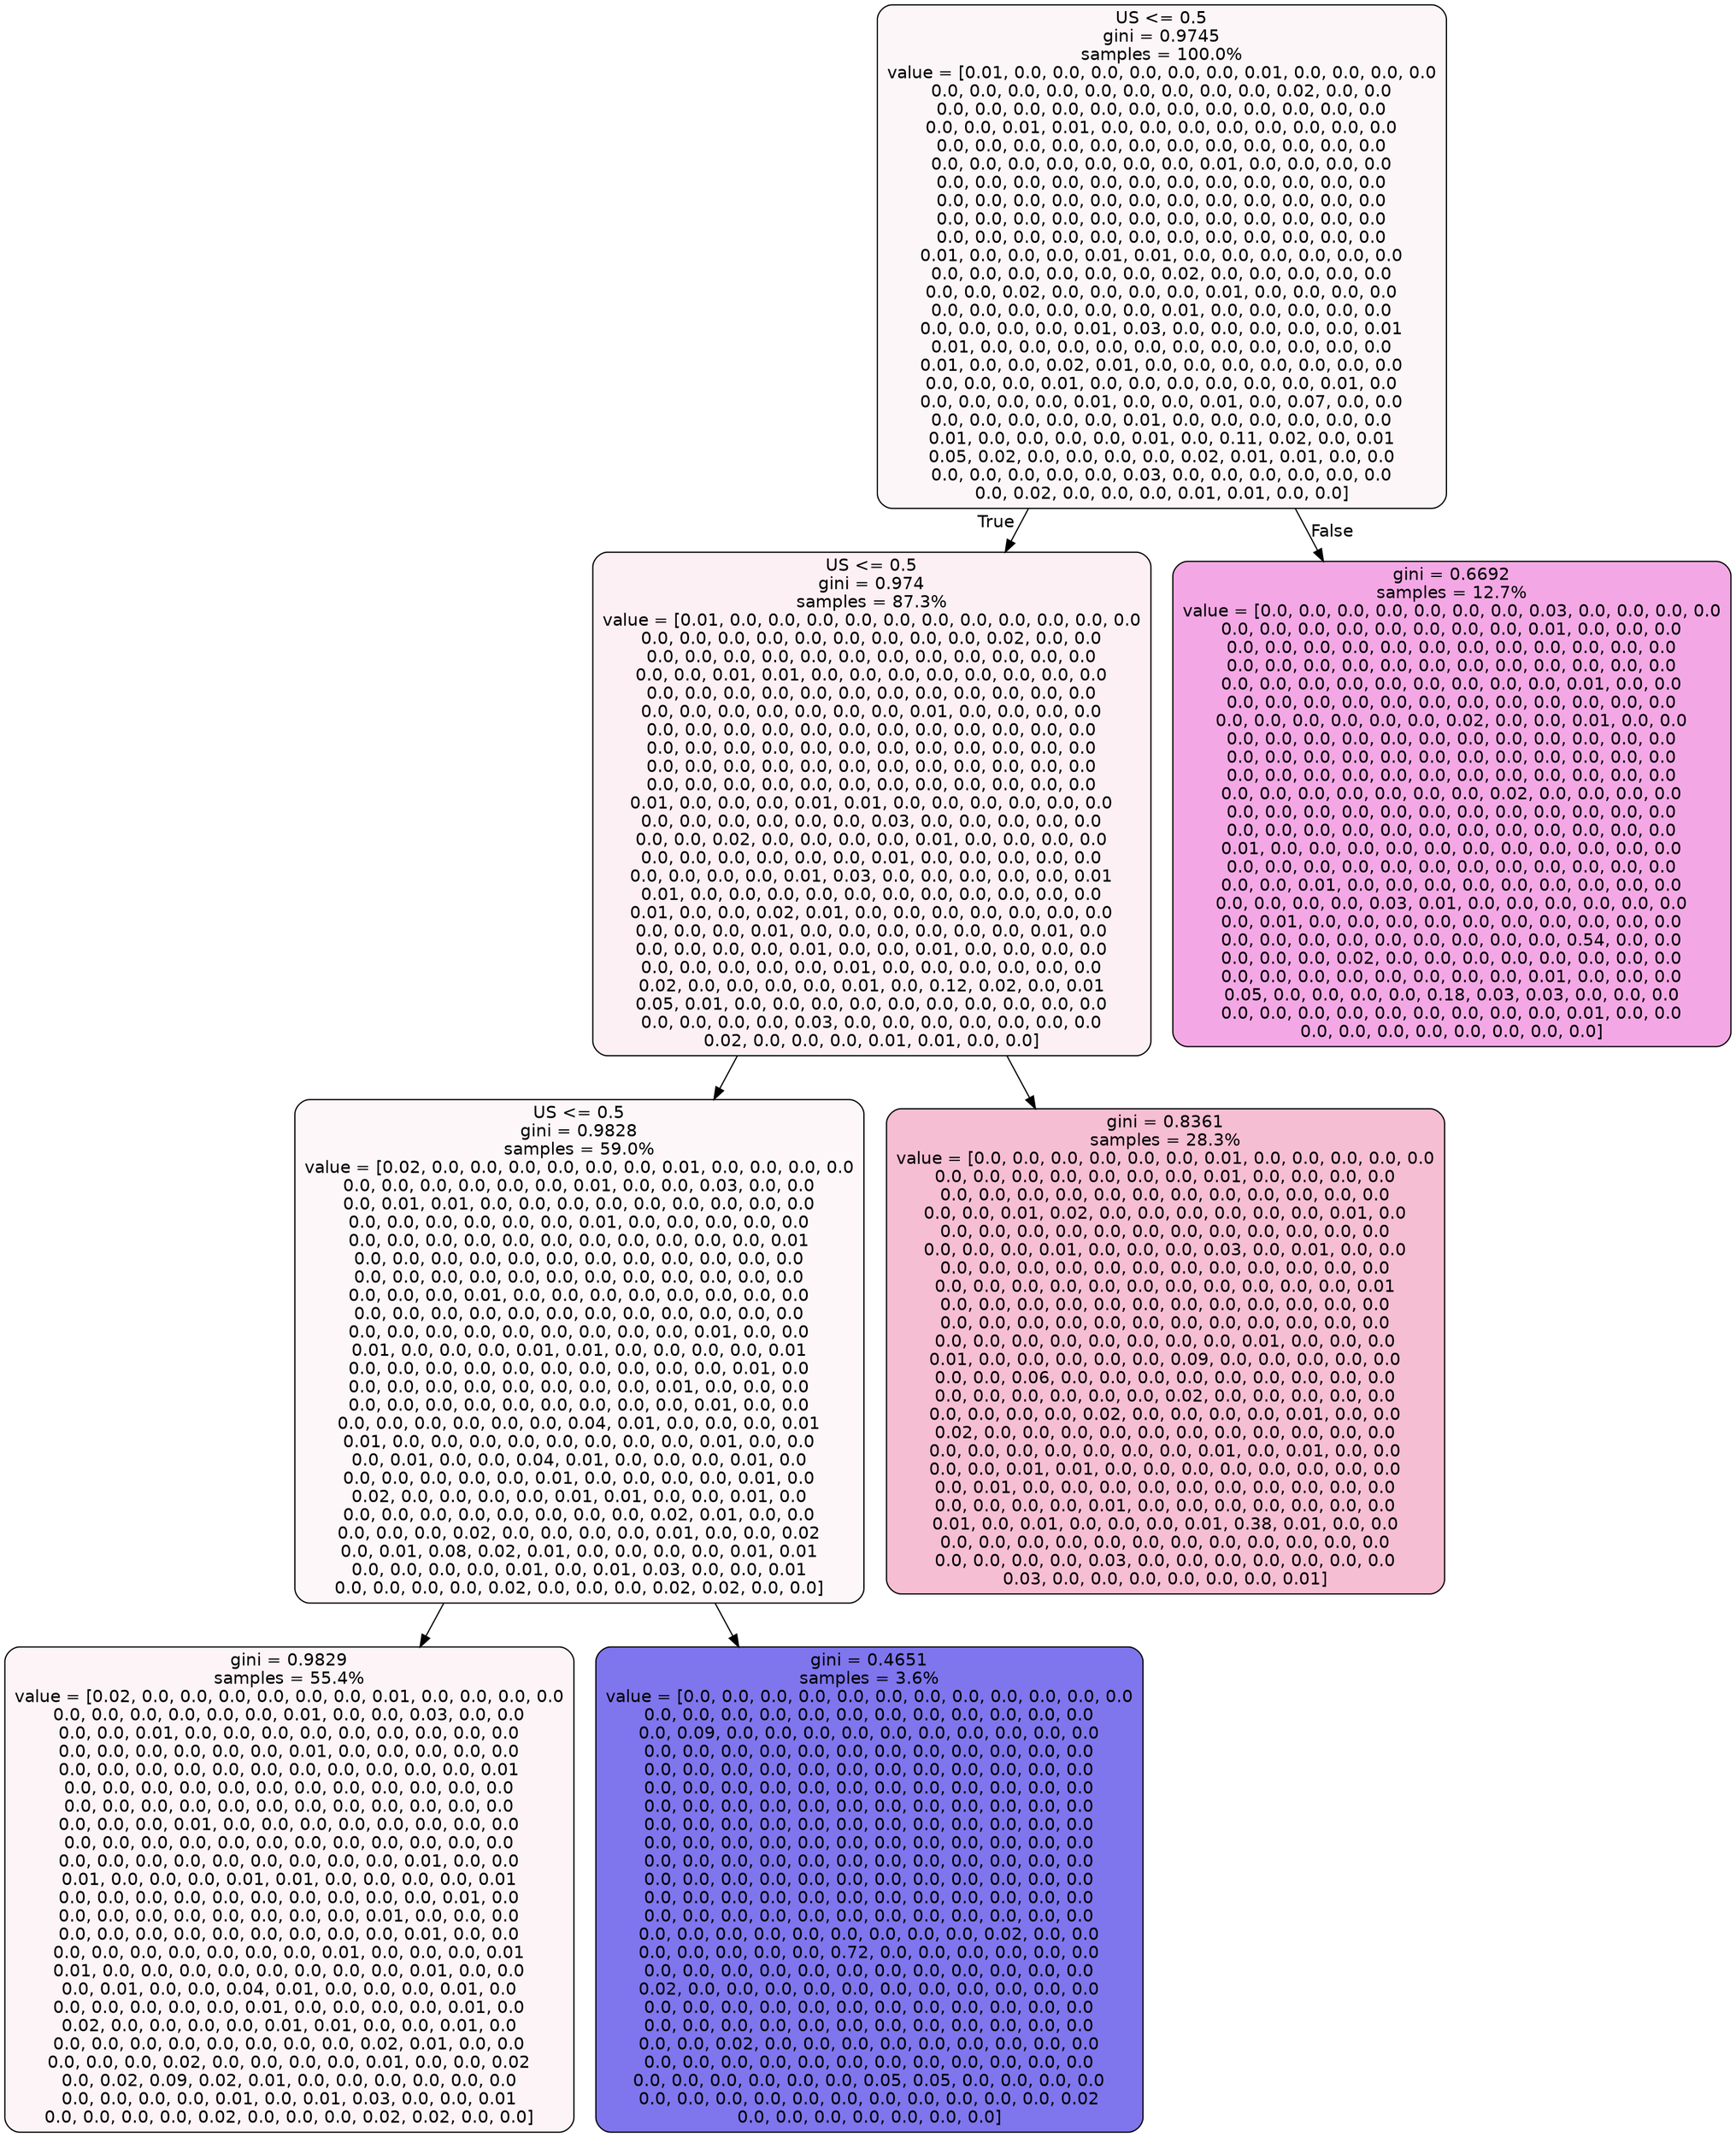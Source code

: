 digraph Tree {
node [shape=box, style="filled, rounded", color="black", fontname=helvetica] ;
edge [fontname=helvetica] ;
0 [label="US <= 0.5\ngini = 0.9745\nsamples = 100.0%\nvalue = [0.01, 0.0, 0.0, 0.0, 0.0, 0.0, 0.0, 0.01, 0.0, 0.0, 0.0, 0.0\n0.0, 0.0, 0.0, 0.0, 0.0, 0.0, 0.0, 0.0, 0.0, 0.02, 0.0, 0.0\n0.0, 0.0, 0.0, 0.0, 0.0, 0.0, 0.0, 0.0, 0.0, 0.0, 0.0, 0.0\n0.0, 0.0, 0.01, 0.01, 0.0, 0.0, 0.0, 0.0, 0.0, 0.0, 0.0, 0.0\n0.0, 0.0, 0.0, 0.0, 0.0, 0.0, 0.0, 0.0, 0.0, 0.0, 0.0, 0.0\n0.0, 0.0, 0.0, 0.0, 0.0, 0.0, 0.0, 0.01, 0.0, 0.0, 0.0, 0.0\n0.0, 0.0, 0.0, 0.0, 0.0, 0.0, 0.0, 0.0, 0.0, 0.0, 0.0, 0.0\n0.0, 0.0, 0.0, 0.0, 0.0, 0.0, 0.0, 0.0, 0.0, 0.0, 0.0, 0.0\n0.0, 0.0, 0.0, 0.0, 0.0, 0.0, 0.0, 0.0, 0.0, 0.0, 0.0, 0.0\n0.0, 0.0, 0.0, 0.0, 0.0, 0.0, 0.0, 0.0, 0.0, 0.0, 0.0, 0.0\n0.01, 0.0, 0.0, 0.0, 0.01, 0.01, 0.0, 0.0, 0.0, 0.0, 0.0, 0.0\n0.0, 0.0, 0.0, 0.0, 0.0, 0.0, 0.02, 0.0, 0.0, 0.0, 0.0, 0.0\n0.0, 0.0, 0.02, 0.0, 0.0, 0.0, 0.0, 0.01, 0.0, 0.0, 0.0, 0.0\n0.0, 0.0, 0.0, 0.0, 0.0, 0.0, 0.01, 0.0, 0.0, 0.0, 0.0, 0.0\n0.0, 0.0, 0.0, 0.0, 0.01, 0.03, 0.0, 0.0, 0.0, 0.0, 0.0, 0.01\n0.01, 0.0, 0.0, 0.0, 0.0, 0.0, 0.0, 0.0, 0.0, 0.0, 0.0, 0.0\n0.01, 0.0, 0.0, 0.02, 0.01, 0.0, 0.0, 0.0, 0.0, 0.0, 0.0, 0.0\n0.0, 0.0, 0.0, 0.01, 0.0, 0.0, 0.0, 0.0, 0.0, 0.0, 0.01, 0.0\n0.0, 0.0, 0.0, 0.0, 0.01, 0.0, 0.0, 0.01, 0.0, 0.07, 0.0, 0.0\n0.0, 0.0, 0.0, 0.0, 0.0, 0.01, 0.0, 0.0, 0.0, 0.0, 0.0, 0.0\n0.01, 0.0, 0.0, 0.0, 0.0, 0.01, 0.0, 0.11, 0.02, 0.0, 0.01\n0.05, 0.02, 0.0, 0.0, 0.0, 0.0, 0.02, 0.01, 0.01, 0.0, 0.0\n0.0, 0.0, 0.0, 0.0, 0.0, 0.03, 0.0, 0.0, 0.0, 0.0, 0.0, 0.0\n0.0, 0.02, 0.0, 0.0, 0.0, 0.01, 0.01, 0.0, 0.0]", fillcolor="#e539750b"] ;
1 [label="US <= 0.5\ngini = 0.974\nsamples = 87.3%\nvalue = [0.01, 0.0, 0.0, 0.0, 0.0, 0.0, 0.0, 0.0, 0.0, 0.0, 0.0, 0.0\n0.0, 0.0, 0.0, 0.0, 0.0, 0.0, 0.0, 0.0, 0.0, 0.02, 0.0, 0.0\n0.0, 0.0, 0.0, 0.0, 0.0, 0.0, 0.0, 0.0, 0.0, 0.0, 0.0, 0.0\n0.0, 0.0, 0.01, 0.01, 0.0, 0.0, 0.0, 0.0, 0.0, 0.0, 0.0, 0.0\n0.0, 0.0, 0.0, 0.0, 0.0, 0.0, 0.0, 0.0, 0.0, 0.0, 0.0, 0.0\n0.0, 0.0, 0.0, 0.0, 0.0, 0.0, 0.0, 0.01, 0.0, 0.0, 0.0, 0.0\n0.0, 0.0, 0.0, 0.0, 0.0, 0.0, 0.0, 0.0, 0.0, 0.0, 0.0, 0.0\n0.0, 0.0, 0.0, 0.0, 0.0, 0.0, 0.0, 0.0, 0.0, 0.0, 0.0, 0.0\n0.0, 0.0, 0.0, 0.0, 0.0, 0.0, 0.0, 0.0, 0.0, 0.0, 0.0, 0.0\n0.0, 0.0, 0.0, 0.0, 0.0, 0.0, 0.0, 0.0, 0.0, 0.0, 0.0, 0.0\n0.01, 0.0, 0.0, 0.0, 0.01, 0.01, 0.0, 0.0, 0.0, 0.0, 0.0, 0.0\n0.0, 0.0, 0.0, 0.0, 0.0, 0.0, 0.03, 0.0, 0.0, 0.0, 0.0, 0.0\n0.0, 0.0, 0.02, 0.0, 0.0, 0.0, 0.0, 0.01, 0.0, 0.0, 0.0, 0.0\n0.0, 0.0, 0.0, 0.0, 0.0, 0.0, 0.01, 0.0, 0.0, 0.0, 0.0, 0.0\n0.0, 0.0, 0.0, 0.0, 0.01, 0.03, 0.0, 0.0, 0.0, 0.0, 0.0, 0.01\n0.01, 0.0, 0.0, 0.0, 0.0, 0.0, 0.0, 0.0, 0.0, 0.0, 0.0, 0.0\n0.01, 0.0, 0.0, 0.02, 0.01, 0.0, 0.0, 0.0, 0.0, 0.0, 0.0, 0.0\n0.0, 0.0, 0.0, 0.01, 0.0, 0.0, 0.0, 0.0, 0.0, 0.0, 0.01, 0.0\n0.0, 0.0, 0.0, 0.0, 0.01, 0.0, 0.0, 0.01, 0.0, 0.0, 0.0, 0.0\n0.0, 0.0, 0.0, 0.0, 0.0, 0.01, 0.0, 0.0, 0.0, 0.0, 0.0, 0.0\n0.02, 0.0, 0.0, 0.0, 0.0, 0.01, 0.0, 0.12, 0.02, 0.0, 0.01\n0.05, 0.01, 0.0, 0.0, 0.0, 0.0, 0.0, 0.0, 0.0, 0.0, 0.0, 0.0\n0.0, 0.0, 0.0, 0.0, 0.03, 0.0, 0.0, 0.0, 0.0, 0.0, 0.0, 0.0\n0.02, 0.0, 0.0, 0.0, 0.01, 0.01, 0.0, 0.0]", fillcolor="#e5397513"] ;
0 -> 1 [labeldistance=2.5, labelangle=45, headlabel="True"] ;
2 [label="US <= 0.5\ngini = 0.9828\nsamples = 59.0%\nvalue = [0.02, 0.0, 0.0, 0.0, 0.0, 0.0, 0.0, 0.01, 0.0, 0.0, 0.0, 0.0\n0.0, 0.0, 0.0, 0.0, 0.0, 0.0, 0.01, 0.0, 0.0, 0.03, 0.0, 0.0\n0.0, 0.01, 0.01, 0.0, 0.0, 0.0, 0.0, 0.0, 0.0, 0.0, 0.0, 0.0\n0.0, 0.0, 0.0, 0.0, 0.0, 0.0, 0.01, 0.0, 0.0, 0.0, 0.0, 0.0\n0.0, 0.0, 0.0, 0.0, 0.0, 0.0, 0.0, 0.0, 0.0, 0.0, 0.0, 0.01\n0.0, 0.0, 0.0, 0.0, 0.0, 0.0, 0.0, 0.0, 0.0, 0.0, 0.0, 0.0\n0.0, 0.0, 0.0, 0.0, 0.0, 0.0, 0.0, 0.0, 0.0, 0.0, 0.0, 0.0\n0.0, 0.0, 0.0, 0.01, 0.0, 0.0, 0.0, 0.0, 0.0, 0.0, 0.0, 0.0\n0.0, 0.0, 0.0, 0.0, 0.0, 0.0, 0.0, 0.0, 0.0, 0.0, 0.0, 0.0\n0.0, 0.0, 0.0, 0.0, 0.0, 0.0, 0.0, 0.0, 0.0, 0.01, 0.0, 0.0\n0.01, 0.0, 0.0, 0.0, 0.01, 0.01, 0.0, 0.0, 0.0, 0.0, 0.01\n0.0, 0.0, 0.0, 0.0, 0.0, 0.0, 0.0, 0.0, 0.0, 0.0, 0.01, 0.0\n0.0, 0.0, 0.0, 0.0, 0.0, 0.0, 0.0, 0.0, 0.01, 0.0, 0.0, 0.0\n0.0, 0.0, 0.0, 0.0, 0.0, 0.0, 0.0, 0.0, 0.0, 0.01, 0.0, 0.0\n0.0, 0.0, 0.0, 0.0, 0.0, 0.0, 0.04, 0.01, 0.0, 0.0, 0.0, 0.01\n0.01, 0.0, 0.0, 0.0, 0.0, 0.0, 0.0, 0.0, 0.0, 0.01, 0.0, 0.0\n0.0, 0.01, 0.0, 0.0, 0.04, 0.01, 0.0, 0.0, 0.0, 0.01, 0.0\n0.0, 0.0, 0.0, 0.0, 0.0, 0.01, 0.0, 0.0, 0.0, 0.0, 0.01, 0.0\n0.02, 0.0, 0.0, 0.0, 0.0, 0.01, 0.01, 0.0, 0.0, 0.01, 0.0\n0.0, 0.0, 0.0, 0.0, 0.0, 0.0, 0.0, 0.0, 0.02, 0.01, 0.0, 0.0\n0.0, 0.0, 0.0, 0.02, 0.0, 0.0, 0.0, 0.0, 0.01, 0.0, 0.0, 0.02\n0.0, 0.01, 0.08, 0.02, 0.01, 0.0, 0.0, 0.0, 0.0, 0.01, 0.01\n0.0, 0.0, 0.0, 0.0, 0.01, 0.0, 0.01, 0.03, 0.0, 0.0, 0.01\n0.0, 0.0, 0.0, 0.0, 0.02, 0.0, 0.0, 0.0, 0.02, 0.02, 0.0, 0.0]", fillcolor="#e539670a"] ;
1 -> 2 ;
3 [label="gini = 0.9829\nsamples = 55.4%\nvalue = [0.02, 0.0, 0.0, 0.0, 0.0, 0.0, 0.0, 0.01, 0.0, 0.0, 0.0, 0.0\n0.0, 0.0, 0.0, 0.0, 0.0, 0.0, 0.01, 0.0, 0.0, 0.03, 0.0, 0.0\n0.0, 0.0, 0.01, 0.0, 0.0, 0.0, 0.0, 0.0, 0.0, 0.0, 0.0, 0.0\n0.0, 0.0, 0.0, 0.0, 0.0, 0.0, 0.01, 0.0, 0.0, 0.0, 0.0, 0.0\n0.0, 0.0, 0.0, 0.0, 0.0, 0.0, 0.0, 0.0, 0.0, 0.0, 0.0, 0.01\n0.0, 0.0, 0.0, 0.0, 0.0, 0.0, 0.0, 0.0, 0.0, 0.0, 0.0, 0.0\n0.0, 0.0, 0.0, 0.0, 0.0, 0.0, 0.0, 0.0, 0.0, 0.0, 0.0, 0.0\n0.0, 0.0, 0.0, 0.01, 0.0, 0.0, 0.0, 0.0, 0.0, 0.0, 0.0, 0.0\n0.0, 0.0, 0.0, 0.0, 0.0, 0.0, 0.0, 0.0, 0.0, 0.0, 0.0, 0.0\n0.0, 0.0, 0.0, 0.0, 0.0, 0.0, 0.0, 0.0, 0.0, 0.01, 0.0, 0.0\n0.01, 0.0, 0.0, 0.0, 0.01, 0.01, 0.0, 0.0, 0.0, 0.0, 0.01\n0.0, 0.0, 0.0, 0.0, 0.0, 0.0, 0.0, 0.0, 0.0, 0.0, 0.01, 0.0\n0.0, 0.0, 0.0, 0.0, 0.0, 0.0, 0.0, 0.0, 0.01, 0.0, 0.0, 0.0\n0.0, 0.0, 0.0, 0.0, 0.0, 0.0, 0.0, 0.0, 0.0, 0.01, 0.0, 0.0\n0.0, 0.0, 0.0, 0.0, 0.0, 0.0, 0.0, 0.01, 0.0, 0.0, 0.0, 0.01\n0.01, 0.0, 0.0, 0.0, 0.0, 0.0, 0.0, 0.0, 0.0, 0.01, 0.0, 0.0\n0.0, 0.01, 0.0, 0.0, 0.04, 0.01, 0.0, 0.0, 0.0, 0.01, 0.0\n0.0, 0.0, 0.0, 0.0, 0.0, 0.01, 0.0, 0.0, 0.0, 0.0, 0.01, 0.0\n0.02, 0.0, 0.0, 0.0, 0.0, 0.01, 0.01, 0.0, 0.0, 0.01, 0.0\n0.0, 0.0, 0.0, 0.0, 0.0, 0.0, 0.0, 0.0, 0.02, 0.01, 0.0, 0.0\n0.0, 0.0, 0.0, 0.02, 0.0, 0.0, 0.0, 0.0, 0.01, 0.0, 0.0, 0.02\n0.0, 0.02, 0.09, 0.02, 0.01, 0.0, 0.0, 0.0, 0.0, 0.0, 0.0\n0.0, 0.0, 0.0, 0.0, 0.01, 0.0, 0.01, 0.03, 0.0, 0.0, 0.01\n0.0, 0.0, 0.0, 0.0, 0.02, 0.0, 0.0, 0.0, 0.02, 0.02, 0.0, 0.0]", fillcolor="#e539670d"] ;
2 -> 3 ;
4 [label="gini = 0.4651\nsamples = 3.6%\nvalue = [0.0, 0.0, 0.0, 0.0, 0.0, 0.0, 0.0, 0.0, 0.0, 0.0, 0.0, 0.0\n0.0, 0.0, 0.0, 0.0, 0.0, 0.0, 0.0, 0.0, 0.0, 0.0, 0.0, 0.0\n0.0, 0.09, 0.0, 0.0, 0.0, 0.0, 0.0, 0.0, 0.0, 0.0, 0.0, 0.0\n0.0, 0.0, 0.0, 0.0, 0.0, 0.0, 0.0, 0.0, 0.0, 0.0, 0.0, 0.0\n0.0, 0.0, 0.0, 0.0, 0.0, 0.0, 0.0, 0.0, 0.0, 0.0, 0.0, 0.0\n0.0, 0.0, 0.0, 0.0, 0.0, 0.0, 0.0, 0.0, 0.0, 0.0, 0.0, 0.0\n0.0, 0.0, 0.0, 0.0, 0.0, 0.0, 0.0, 0.0, 0.0, 0.0, 0.0, 0.0\n0.0, 0.0, 0.0, 0.0, 0.0, 0.0, 0.0, 0.0, 0.0, 0.0, 0.0, 0.0\n0.0, 0.0, 0.0, 0.0, 0.0, 0.0, 0.0, 0.0, 0.0, 0.0, 0.0, 0.0\n0.0, 0.0, 0.0, 0.0, 0.0, 0.0, 0.0, 0.0, 0.0, 0.0, 0.0, 0.0\n0.0, 0.0, 0.0, 0.0, 0.0, 0.0, 0.0, 0.0, 0.0, 0.0, 0.0, 0.0\n0.0, 0.0, 0.0, 0.0, 0.0, 0.0, 0.0, 0.0, 0.0, 0.0, 0.0, 0.0\n0.0, 0.0, 0.0, 0.0, 0.0, 0.0, 0.0, 0.0, 0.0, 0.0, 0.0, 0.0\n0.0, 0.0, 0.0, 0.0, 0.0, 0.0, 0.0, 0.0, 0.0, 0.02, 0.0, 0.0\n0.0, 0.0, 0.0, 0.0, 0.0, 0.72, 0.0, 0.0, 0.0, 0.0, 0.0, 0.0\n0.0, 0.0, 0.0, 0.0, 0.0, 0.0, 0.0, 0.0, 0.0, 0.0, 0.0, 0.0\n0.02, 0.0, 0.0, 0.0, 0.0, 0.0, 0.0, 0.0, 0.0, 0.0, 0.0, 0.0\n0.0, 0.0, 0.0, 0.0, 0.0, 0.0, 0.0, 0.0, 0.0, 0.0, 0.0, 0.0\n0.0, 0.0, 0.0, 0.0, 0.0, 0.0, 0.0, 0.0, 0.0, 0.0, 0.0, 0.0\n0.0, 0.0, 0.02, 0.0, 0.0, 0.0, 0.0, 0.0, 0.0, 0.0, 0.0, 0.0\n0.0, 0.0, 0.0, 0.0, 0.0, 0.0, 0.0, 0.0, 0.0, 0.0, 0.0, 0.0\n0.0, 0.0, 0.0, 0.0, 0.0, 0.0, 0.05, 0.05, 0.0, 0.0, 0.0, 0.0\n0.0, 0.0, 0.0, 0.0, 0.0, 0.0, 0.0, 0.0, 0.0, 0.0, 0.0, 0.02\n0.0, 0.0, 0.0, 0.0, 0.0, 0.0, 0.0]", fillcolor="#4739e5b1"] ;
2 -> 4 ;
5 [label="gini = 0.8361\nsamples = 28.3%\nvalue = [0.0, 0.0, 0.0, 0.0, 0.0, 0.0, 0.01, 0.0, 0.0, 0.0, 0.0, 0.0\n0.0, 0.0, 0.0, 0.0, 0.0, 0.0, 0.0, 0.01, 0.0, 0.0, 0.0, 0.0\n0.0, 0.0, 0.0, 0.0, 0.0, 0.0, 0.0, 0.0, 0.0, 0.0, 0.0, 0.0\n0.0, 0.0, 0.01, 0.02, 0.0, 0.0, 0.0, 0.0, 0.0, 0.0, 0.01, 0.0\n0.0, 0.0, 0.0, 0.0, 0.0, 0.0, 0.0, 0.0, 0.0, 0.0, 0.0, 0.0\n0.0, 0.0, 0.0, 0.01, 0.0, 0.0, 0.0, 0.03, 0.0, 0.01, 0.0, 0.0\n0.0, 0.0, 0.0, 0.0, 0.0, 0.0, 0.0, 0.0, 0.0, 0.0, 0.0, 0.0\n0.0, 0.0, 0.0, 0.0, 0.0, 0.0, 0.0, 0.0, 0.0, 0.0, 0.0, 0.01\n0.0, 0.0, 0.0, 0.0, 0.0, 0.0, 0.0, 0.0, 0.0, 0.0, 0.0, 0.0\n0.0, 0.0, 0.0, 0.0, 0.0, 0.0, 0.0, 0.0, 0.0, 0.0, 0.0, 0.0\n0.0, 0.0, 0.0, 0.0, 0.0, 0.0, 0.0, 0.0, 0.01, 0.0, 0.0, 0.0\n0.01, 0.0, 0.0, 0.0, 0.0, 0.0, 0.09, 0.0, 0.0, 0.0, 0.0, 0.0\n0.0, 0.0, 0.06, 0.0, 0.0, 0.0, 0.0, 0.0, 0.0, 0.0, 0.0, 0.0\n0.0, 0.0, 0.0, 0.0, 0.0, 0.0, 0.02, 0.0, 0.0, 0.0, 0.0, 0.0\n0.0, 0.0, 0.0, 0.0, 0.02, 0.0, 0.0, 0.0, 0.0, 0.01, 0.0, 0.0\n0.02, 0.0, 0.0, 0.0, 0.0, 0.0, 0.0, 0.0, 0.0, 0.0, 0.0, 0.0\n0.0, 0.0, 0.0, 0.0, 0.0, 0.0, 0.0, 0.01, 0.0, 0.01, 0.0, 0.0\n0.0, 0.0, 0.01, 0.01, 0.0, 0.0, 0.0, 0.0, 0.0, 0.0, 0.0, 0.0\n0.0, 0.01, 0.0, 0.0, 0.0, 0.0, 0.0, 0.0, 0.0, 0.0, 0.0, 0.0\n0.0, 0.0, 0.0, 0.0, 0.01, 0.0, 0.0, 0.0, 0.0, 0.0, 0.0, 0.0\n0.01, 0.0, 0.01, 0.0, 0.0, 0.0, 0.01, 0.38, 0.01, 0.0, 0.0\n0.0, 0.0, 0.0, 0.0, 0.0, 0.0, 0.0, 0.0, 0.0, 0.0, 0.0, 0.0\n0.0, 0.0, 0.0, 0.0, 0.03, 0.0, 0.0, 0.0, 0.0, 0.0, 0.0, 0.0\n0.03, 0.0, 0.0, 0.0, 0.0, 0.0, 0.0, 0.01]", fillcolor="#e5397553"] ;
1 -> 5 ;
6 [label="gini = 0.6692\nsamples = 12.7%\nvalue = [0.0, 0.0, 0.0, 0.0, 0.0, 0.0, 0.0, 0.03, 0.0, 0.0, 0.0, 0.0\n0.0, 0.0, 0.0, 0.0, 0.0, 0.0, 0.0, 0.0, 0.01, 0.0, 0.0, 0.0\n0.0, 0.0, 0.0, 0.0, 0.0, 0.0, 0.0, 0.0, 0.0, 0.0, 0.0, 0.0\n0.0, 0.0, 0.0, 0.0, 0.0, 0.0, 0.0, 0.0, 0.0, 0.0, 0.0, 0.0\n0.0, 0.0, 0.0, 0.0, 0.0, 0.0, 0.0, 0.0, 0.0, 0.01, 0.0, 0.0\n0.0, 0.0, 0.0, 0.0, 0.0, 0.0, 0.0, 0.0, 0.0, 0.0, 0.0, 0.0\n0.0, 0.0, 0.0, 0.0, 0.0, 0.0, 0.02, 0.0, 0.0, 0.01, 0.0, 0.0\n0.0, 0.0, 0.0, 0.0, 0.0, 0.0, 0.0, 0.0, 0.0, 0.0, 0.0, 0.0\n0.0, 0.0, 0.0, 0.0, 0.0, 0.0, 0.0, 0.0, 0.0, 0.0, 0.0, 0.0\n0.0, 0.0, 0.0, 0.0, 0.0, 0.0, 0.0, 0.0, 0.0, 0.0, 0.0, 0.0\n0.0, 0.0, 0.0, 0.0, 0.0, 0.0, 0.0, 0.02, 0.0, 0.0, 0.0, 0.0\n0.0, 0.0, 0.0, 0.0, 0.0, 0.0, 0.0, 0.0, 0.0, 0.0, 0.0, 0.0\n0.0, 0.0, 0.0, 0.0, 0.0, 0.0, 0.0, 0.0, 0.0, 0.0, 0.0, 0.0\n0.01, 0.0, 0.0, 0.0, 0.0, 0.0, 0.0, 0.0, 0.0, 0.0, 0.0, 0.0\n0.0, 0.0, 0.0, 0.0, 0.0, 0.0, 0.0, 0.0, 0.0, 0.0, 0.0, 0.0\n0.0, 0.0, 0.01, 0.0, 0.0, 0.0, 0.0, 0.0, 0.0, 0.0, 0.0, 0.0\n0.0, 0.0, 0.0, 0.0, 0.03, 0.01, 0.0, 0.0, 0.0, 0.0, 0.0, 0.0\n0.0, 0.01, 0.0, 0.0, 0.0, 0.0, 0.0, 0.0, 0.0, 0.0, 0.0, 0.0\n0.0, 0.0, 0.0, 0.0, 0.0, 0.0, 0.0, 0.0, 0.0, 0.54, 0.0, 0.0\n0.0, 0.0, 0.0, 0.02, 0.0, 0.0, 0.0, 0.0, 0.0, 0.0, 0.0, 0.0\n0.0, 0.0, 0.0, 0.0, 0.0, 0.0, 0.0, 0.0, 0.01, 0.0, 0.0, 0.0\n0.05, 0.0, 0.0, 0.0, 0.0, 0.18, 0.03, 0.03, 0.0, 0.0, 0.0\n0.0, 0.0, 0.0, 0.0, 0.0, 0.0, 0.0, 0.0, 0.0, 0.01, 0.0, 0.0\n0.0, 0.0, 0.0, 0.0, 0.0, 0.0, 0.0, 0.0]", fillcolor="#e539c570"] ;
0 -> 6 [labeldistance=2.5, labelangle=-45, headlabel="False"] ;
}
